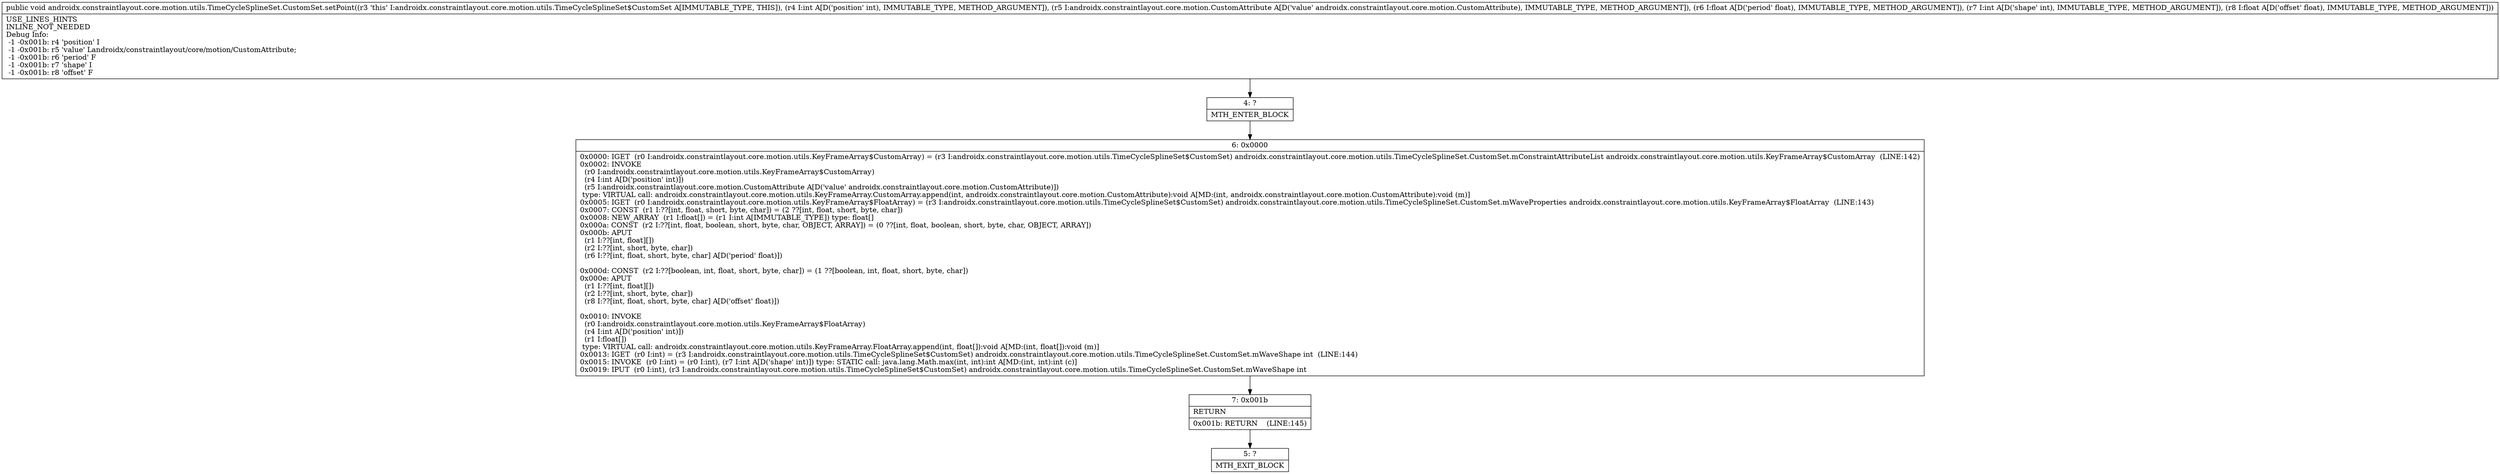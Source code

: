 digraph "CFG forandroidx.constraintlayout.core.motion.utils.TimeCycleSplineSet.CustomSet.setPoint(ILandroidx\/constraintlayout\/core\/motion\/CustomAttribute;FIF)V" {
Node_4 [shape=record,label="{4\:\ ?|MTH_ENTER_BLOCK\l}"];
Node_6 [shape=record,label="{6\:\ 0x0000|0x0000: IGET  (r0 I:androidx.constraintlayout.core.motion.utils.KeyFrameArray$CustomArray) = (r3 I:androidx.constraintlayout.core.motion.utils.TimeCycleSplineSet$CustomSet) androidx.constraintlayout.core.motion.utils.TimeCycleSplineSet.CustomSet.mConstraintAttributeList androidx.constraintlayout.core.motion.utils.KeyFrameArray$CustomArray  (LINE:142)\l0x0002: INVOKE  \l  (r0 I:androidx.constraintlayout.core.motion.utils.KeyFrameArray$CustomArray)\l  (r4 I:int A[D('position' int)])\l  (r5 I:androidx.constraintlayout.core.motion.CustomAttribute A[D('value' androidx.constraintlayout.core.motion.CustomAttribute)])\l type: VIRTUAL call: androidx.constraintlayout.core.motion.utils.KeyFrameArray.CustomArray.append(int, androidx.constraintlayout.core.motion.CustomAttribute):void A[MD:(int, androidx.constraintlayout.core.motion.CustomAttribute):void (m)]\l0x0005: IGET  (r0 I:androidx.constraintlayout.core.motion.utils.KeyFrameArray$FloatArray) = (r3 I:androidx.constraintlayout.core.motion.utils.TimeCycleSplineSet$CustomSet) androidx.constraintlayout.core.motion.utils.TimeCycleSplineSet.CustomSet.mWaveProperties androidx.constraintlayout.core.motion.utils.KeyFrameArray$FloatArray  (LINE:143)\l0x0007: CONST  (r1 I:??[int, float, short, byte, char]) = (2 ??[int, float, short, byte, char]) \l0x0008: NEW_ARRAY  (r1 I:float[]) = (r1 I:int A[IMMUTABLE_TYPE]) type: float[] \l0x000a: CONST  (r2 I:??[int, float, boolean, short, byte, char, OBJECT, ARRAY]) = (0 ??[int, float, boolean, short, byte, char, OBJECT, ARRAY]) \l0x000b: APUT  \l  (r1 I:??[int, float][])\l  (r2 I:??[int, short, byte, char])\l  (r6 I:??[int, float, short, byte, char] A[D('period' float)])\l \l0x000d: CONST  (r2 I:??[boolean, int, float, short, byte, char]) = (1 ??[boolean, int, float, short, byte, char]) \l0x000e: APUT  \l  (r1 I:??[int, float][])\l  (r2 I:??[int, short, byte, char])\l  (r8 I:??[int, float, short, byte, char] A[D('offset' float)])\l \l0x0010: INVOKE  \l  (r0 I:androidx.constraintlayout.core.motion.utils.KeyFrameArray$FloatArray)\l  (r4 I:int A[D('position' int)])\l  (r1 I:float[])\l type: VIRTUAL call: androidx.constraintlayout.core.motion.utils.KeyFrameArray.FloatArray.append(int, float[]):void A[MD:(int, float[]):void (m)]\l0x0013: IGET  (r0 I:int) = (r3 I:androidx.constraintlayout.core.motion.utils.TimeCycleSplineSet$CustomSet) androidx.constraintlayout.core.motion.utils.TimeCycleSplineSet.CustomSet.mWaveShape int  (LINE:144)\l0x0015: INVOKE  (r0 I:int) = (r0 I:int), (r7 I:int A[D('shape' int)]) type: STATIC call: java.lang.Math.max(int, int):int A[MD:(int, int):int (c)]\l0x0019: IPUT  (r0 I:int), (r3 I:androidx.constraintlayout.core.motion.utils.TimeCycleSplineSet$CustomSet) androidx.constraintlayout.core.motion.utils.TimeCycleSplineSet.CustomSet.mWaveShape int \l}"];
Node_7 [shape=record,label="{7\:\ 0x001b|RETURN\l|0x001b: RETURN    (LINE:145)\l}"];
Node_5 [shape=record,label="{5\:\ ?|MTH_EXIT_BLOCK\l}"];
MethodNode[shape=record,label="{public void androidx.constraintlayout.core.motion.utils.TimeCycleSplineSet.CustomSet.setPoint((r3 'this' I:androidx.constraintlayout.core.motion.utils.TimeCycleSplineSet$CustomSet A[IMMUTABLE_TYPE, THIS]), (r4 I:int A[D('position' int), IMMUTABLE_TYPE, METHOD_ARGUMENT]), (r5 I:androidx.constraintlayout.core.motion.CustomAttribute A[D('value' androidx.constraintlayout.core.motion.CustomAttribute), IMMUTABLE_TYPE, METHOD_ARGUMENT]), (r6 I:float A[D('period' float), IMMUTABLE_TYPE, METHOD_ARGUMENT]), (r7 I:int A[D('shape' int), IMMUTABLE_TYPE, METHOD_ARGUMENT]), (r8 I:float A[D('offset' float), IMMUTABLE_TYPE, METHOD_ARGUMENT]))  | USE_LINES_HINTS\lINLINE_NOT_NEEDED\lDebug Info:\l  \-1 \-0x001b: r4 'position' I\l  \-1 \-0x001b: r5 'value' Landroidx\/constraintlayout\/core\/motion\/CustomAttribute;\l  \-1 \-0x001b: r6 'period' F\l  \-1 \-0x001b: r7 'shape' I\l  \-1 \-0x001b: r8 'offset' F\l}"];
MethodNode -> Node_4;Node_4 -> Node_6;
Node_6 -> Node_7;
Node_7 -> Node_5;
}

